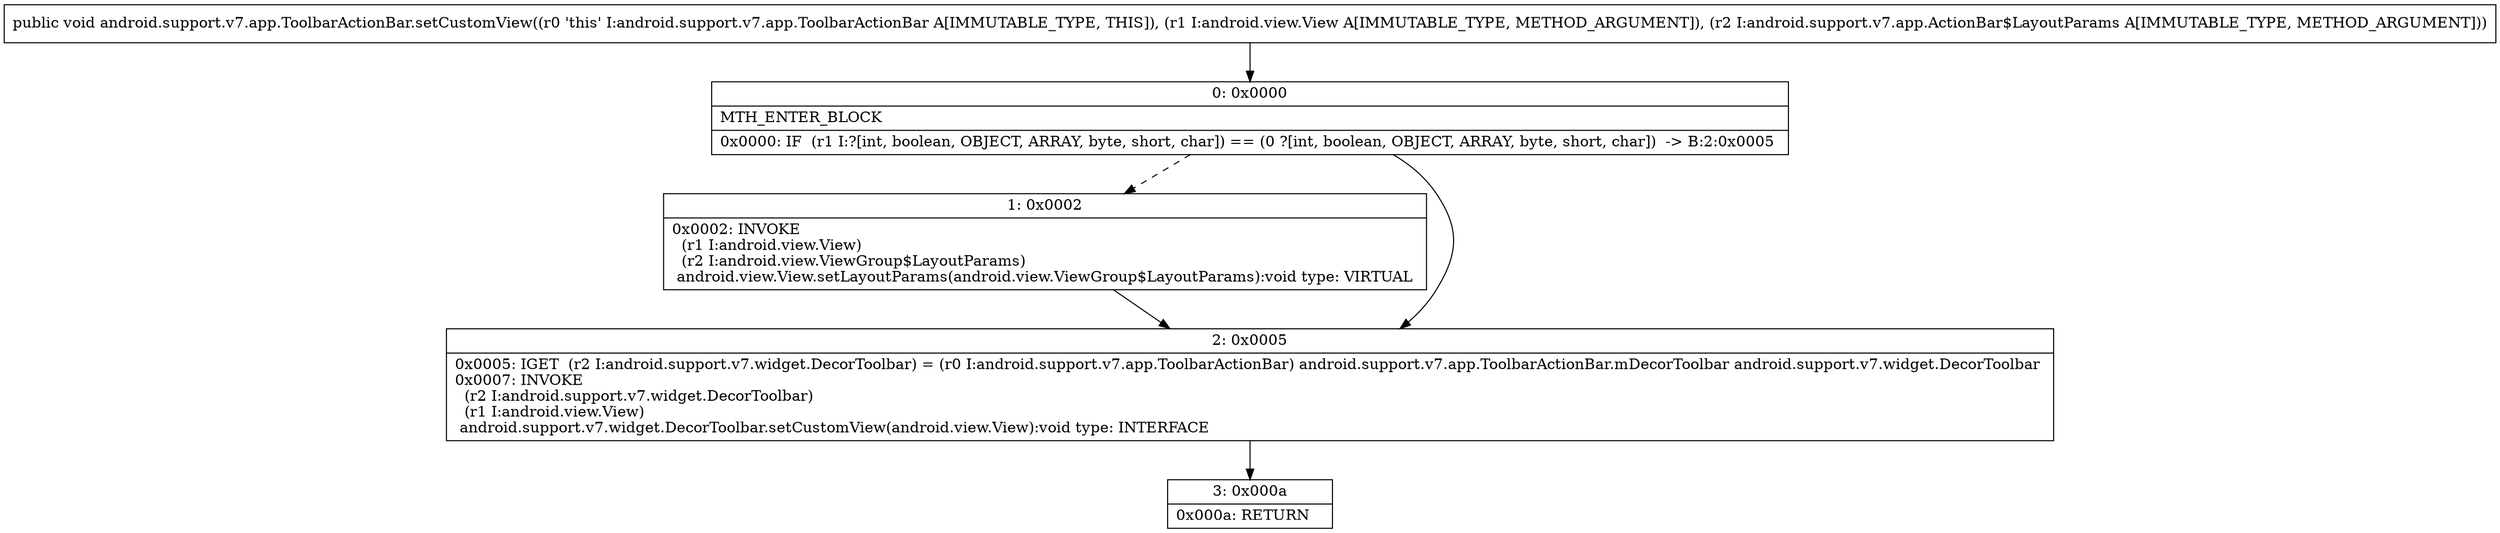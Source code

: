 digraph "CFG forandroid.support.v7.app.ToolbarActionBar.setCustomView(Landroid\/view\/View;Landroid\/support\/v7\/app\/ActionBar$LayoutParams;)V" {
Node_0 [shape=record,label="{0\:\ 0x0000|MTH_ENTER_BLOCK\l|0x0000: IF  (r1 I:?[int, boolean, OBJECT, ARRAY, byte, short, char]) == (0 ?[int, boolean, OBJECT, ARRAY, byte, short, char])  \-\> B:2:0x0005 \l}"];
Node_1 [shape=record,label="{1\:\ 0x0002|0x0002: INVOKE  \l  (r1 I:android.view.View)\l  (r2 I:android.view.ViewGroup$LayoutParams)\l android.view.View.setLayoutParams(android.view.ViewGroup$LayoutParams):void type: VIRTUAL \l}"];
Node_2 [shape=record,label="{2\:\ 0x0005|0x0005: IGET  (r2 I:android.support.v7.widget.DecorToolbar) = (r0 I:android.support.v7.app.ToolbarActionBar) android.support.v7.app.ToolbarActionBar.mDecorToolbar android.support.v7.widget.DecorToolbar \l0x0007: INVOKE  \l  (r2 I:android.support.v7.widget.DecorToolbar)\l  (r1 I:android.view.View)\l android.support.v7.widget.DecorToolbar.setCustomView(android.view.View):void type: INTERFACE \l}"];
Node_3 [shape=record,label="{3\:\ 0x000a|0x000a: RETURN   \l}"];
MethodNode[shape=record,label="{public void android.support.v7.app.ToolbarActionBar.setCustomView((r0 'this' I:android.support.v7.app.ToolbarActionBar A[IMMUTABLE_TYPE, THIS]), (r1 I:android.view.View A[IMMUTABLE_TYPE, METHOD_ARGUMENT]), (r2 I:android.support.v7.app.ActionBar$LayoutParams A[IMMUTABLE_TYPE, METHOD_ARGUMENT])) }"];
MethodNode -> Node_0;
Node_0 -> Node_1[style=dashed];
Node_0 -> Node_2;
Node_1 -> Node_2;
Node_2 -> Node_3;
}

